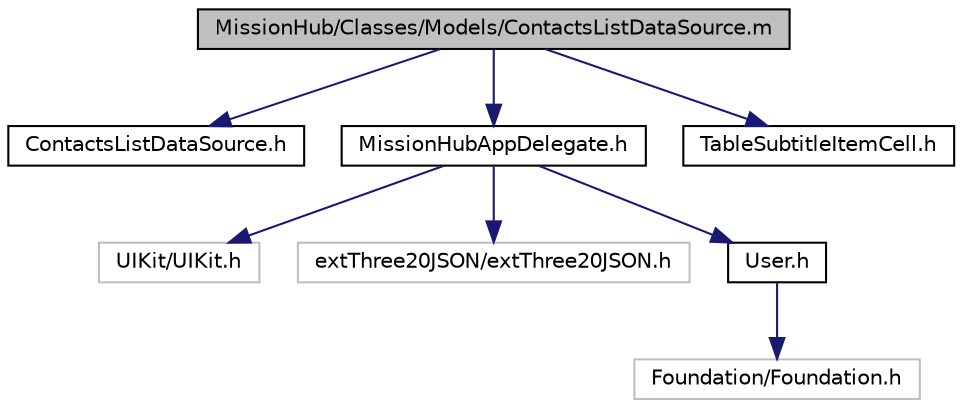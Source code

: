 digraph G
{
  edge [fontname="Helvetica",fontsize="10",labelfontname="Helvetica",labelfontsize="10"];
  node [fontname="Helvetica",fontsize="10",shape=record];
  Node1 [label="MissionHub/Classes/Models/ContactsListDataSource.m",height=0.2,width=0.4,color="black", fillcolor="grey75", style="filled" fontcolor="black"];
  Node1 -> Node2 [color="midnightblue",fontsize="10",style="solid",fontname="Helvetica"];
  Node2 [label="ContactsListDataSource.h",height=0.2,width=0.4,color="black", fillcolor="white", style="filled",URL="$_contacts_list_data_source_8h.html"];
  Node1 -> Node3 [color="midnightblue",fontsize="10",style="solid",fontname="Helvetica"];
  Node3 [label="MissionHubAppDelegate.h",height=0.2,width=0.4,color="black", fillcolor="white", style="filled",URL="$_mission_hub_app_delegate_8h.html"];
  Node3 -> Node4 [color="midnightblue",fontsize="10",style="solid",fontname="Helvetica"];
  Node4 [label="UIKit/UIKit.h",height=0.2,width=0.4,color="grey75", fillcolor="white", style="filled"];
  Node3 -> Node5 [color="midnightblue",fontsize="10",style="solid",fontname="Helvetica"];
  Node5 [label="extThree20JSON/extThree20JSON.h",height=0.2,width=0.4,color="grey75", fillcolor="white", style="filled"];
  Node3 -> Node6 [color="midnightblue",fontsize="10",style="solid",fontname="Helvetica"];
  Node6 [label="User.h",height=0.2,width=0.4,color="black", fillcolor="white", style="filled",URL="$_user_8h.html"];
  Node6 -> Node7 [color="midnightblue",fontsize="10",style="solid",fontname="Helvetica"];
  Node7 [label="Foundation/Foundation.h",height=0.2,width=0.4,color="grey75", fillcolor="white", style="filled"];
  Node1 -> Node8 [color="midnightblue",fontsize="10",style="solid",fontname="Helvetica"];
  Node8 [label="TableSubtitleItemCell.h",height=0.2,width=0.4,color="black", fillcolor="white", style="filled",URL="$_table_subtitle_item_cell_8h.html"];
}
